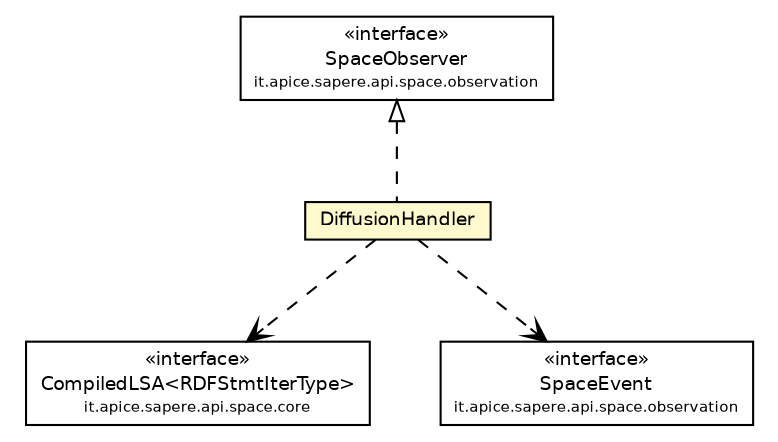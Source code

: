#!/usr/local/bin/dot
#
# Class diagram 
# Generated by UmlGraph version 4.4 (http://www.spinellis.gr/sw/umlgraph)
#

digraph G {
	edge [fontname="Helvetica",fontsize=10,labelfontname="Helvetica",labelfontsize=10];
	node [fontname="Helvetica",fontsize=10,shape=plaintext];
	// it.apice.sapere.api.space.core.CompiledLSA<RDFStmtIterType>
	c56155 [label=<<table border="0" cellborder="1" cellspacing="0" cellpadding="2" port="p" href="../../api/space/core/CompiledLSA.html">
		<tr><td><table border="0" cellspacing="0" cellpadding="1">
			<tr><td> &laquo;interface&raquo; </td></tr>
			<tr><td> CompiledLSA&lt;RDFStmtIterType&gt; </td></tr>
			<tr><td><font point-size="7.0"> it.apice.sapere.api.space.core </font></td></tr>
		</table></td></tr>
		</table>>, fontname="Helvetica", fontcolor="black", fontsize=9.0];
	// it.apice.sapere.api.space.observation.SpaceObserver
	c56167 [label=<<table border="0" cellborder="1" cellspacing="0" cellpadding="2" port="p" href="../../api/space/observation/SpaceObserver.html">
		<tr><td><table border="0" cellspacing="0" cellpadding="1">
			<tr><td> &laquo;interface&raquo; </td></tr>
			<tr><td> SpaceObserver </td></tr>
			<tr><td><font point-size="7.0"> it.apice.sapere.api.space.observation </font></td></tr>
		</table></td></tr>
		</table>>, fontname="Helvetica", fontcolor="black", fontsize=9.0];
	// it.apice.sapere.api.space.observation.SpaceEvent
	c56168 [label=<<table border="0" cellborder="1" cellspacing="0" cellpadding="2" port="p" href="../../api/space/observation/SpaceEvent.html">
		<tr><td><table border="0" cellspacing="0" cellpadding="1">
			<tr><td> &laquo;interface&raquo; </td></tr>
			<tr><td> SpaceEvent </td></tr>
			<tr><td><font point-size="7.0"> it.apice.sapere.api.space.observation </font></td></tr>
		</table></td></tr>
		</table>>, fontname="Helvetica", fontcolor="black", fontsize=9.0];
	// it.apice.sapere.management.impl.DiffusionHandler
	c56255 [label=<<table border="0" cellborder="1" cellspacing="0" cellpadding="2" port="p" bgcolor="lemonChiffon" href="./DiffusionHandler.html">
		<tr><td><table border="0" cellspacing="0" cellpadding="1">
			<tr><td> DiffusionHandler </td></tr>
		</table></td></tr>
		</table>>, fontname="Helvetica", fontcolor="black", fontsize=9.0];
	//it.apice.sapere.management.impl.DiffusionHandler implements it.apice.sapere.api.space.observation.SpaceObserver
	c56167:p -> c56255:p [dir=back,arrowtail=empty,style=dashed];
	// it.apice.sapere.management.impl.DiffusionHandler DEPEND it.apice.sapere.api.space.core.CompiledLSA<RDFStmtIterType>
	c56255:p -> c56155:p [taillabel="", label="", headlabel="", fontname="Helvetica", fontcolor="black", fontsize=10.0, color="black", arrowhead=open, style=dashed];
	// it.apice.sapere.management.impl.DiffusionHandler DEPEND it.apice.sapere.api.space.observation.SpaceEvent
	c56255:p -> c56168:p [taillabel="", label="", headlabel="", fontname="Helvetica", fontcolor="black", fontsize=10.0, color="black", arrowhead=open, style=dashed];
}

